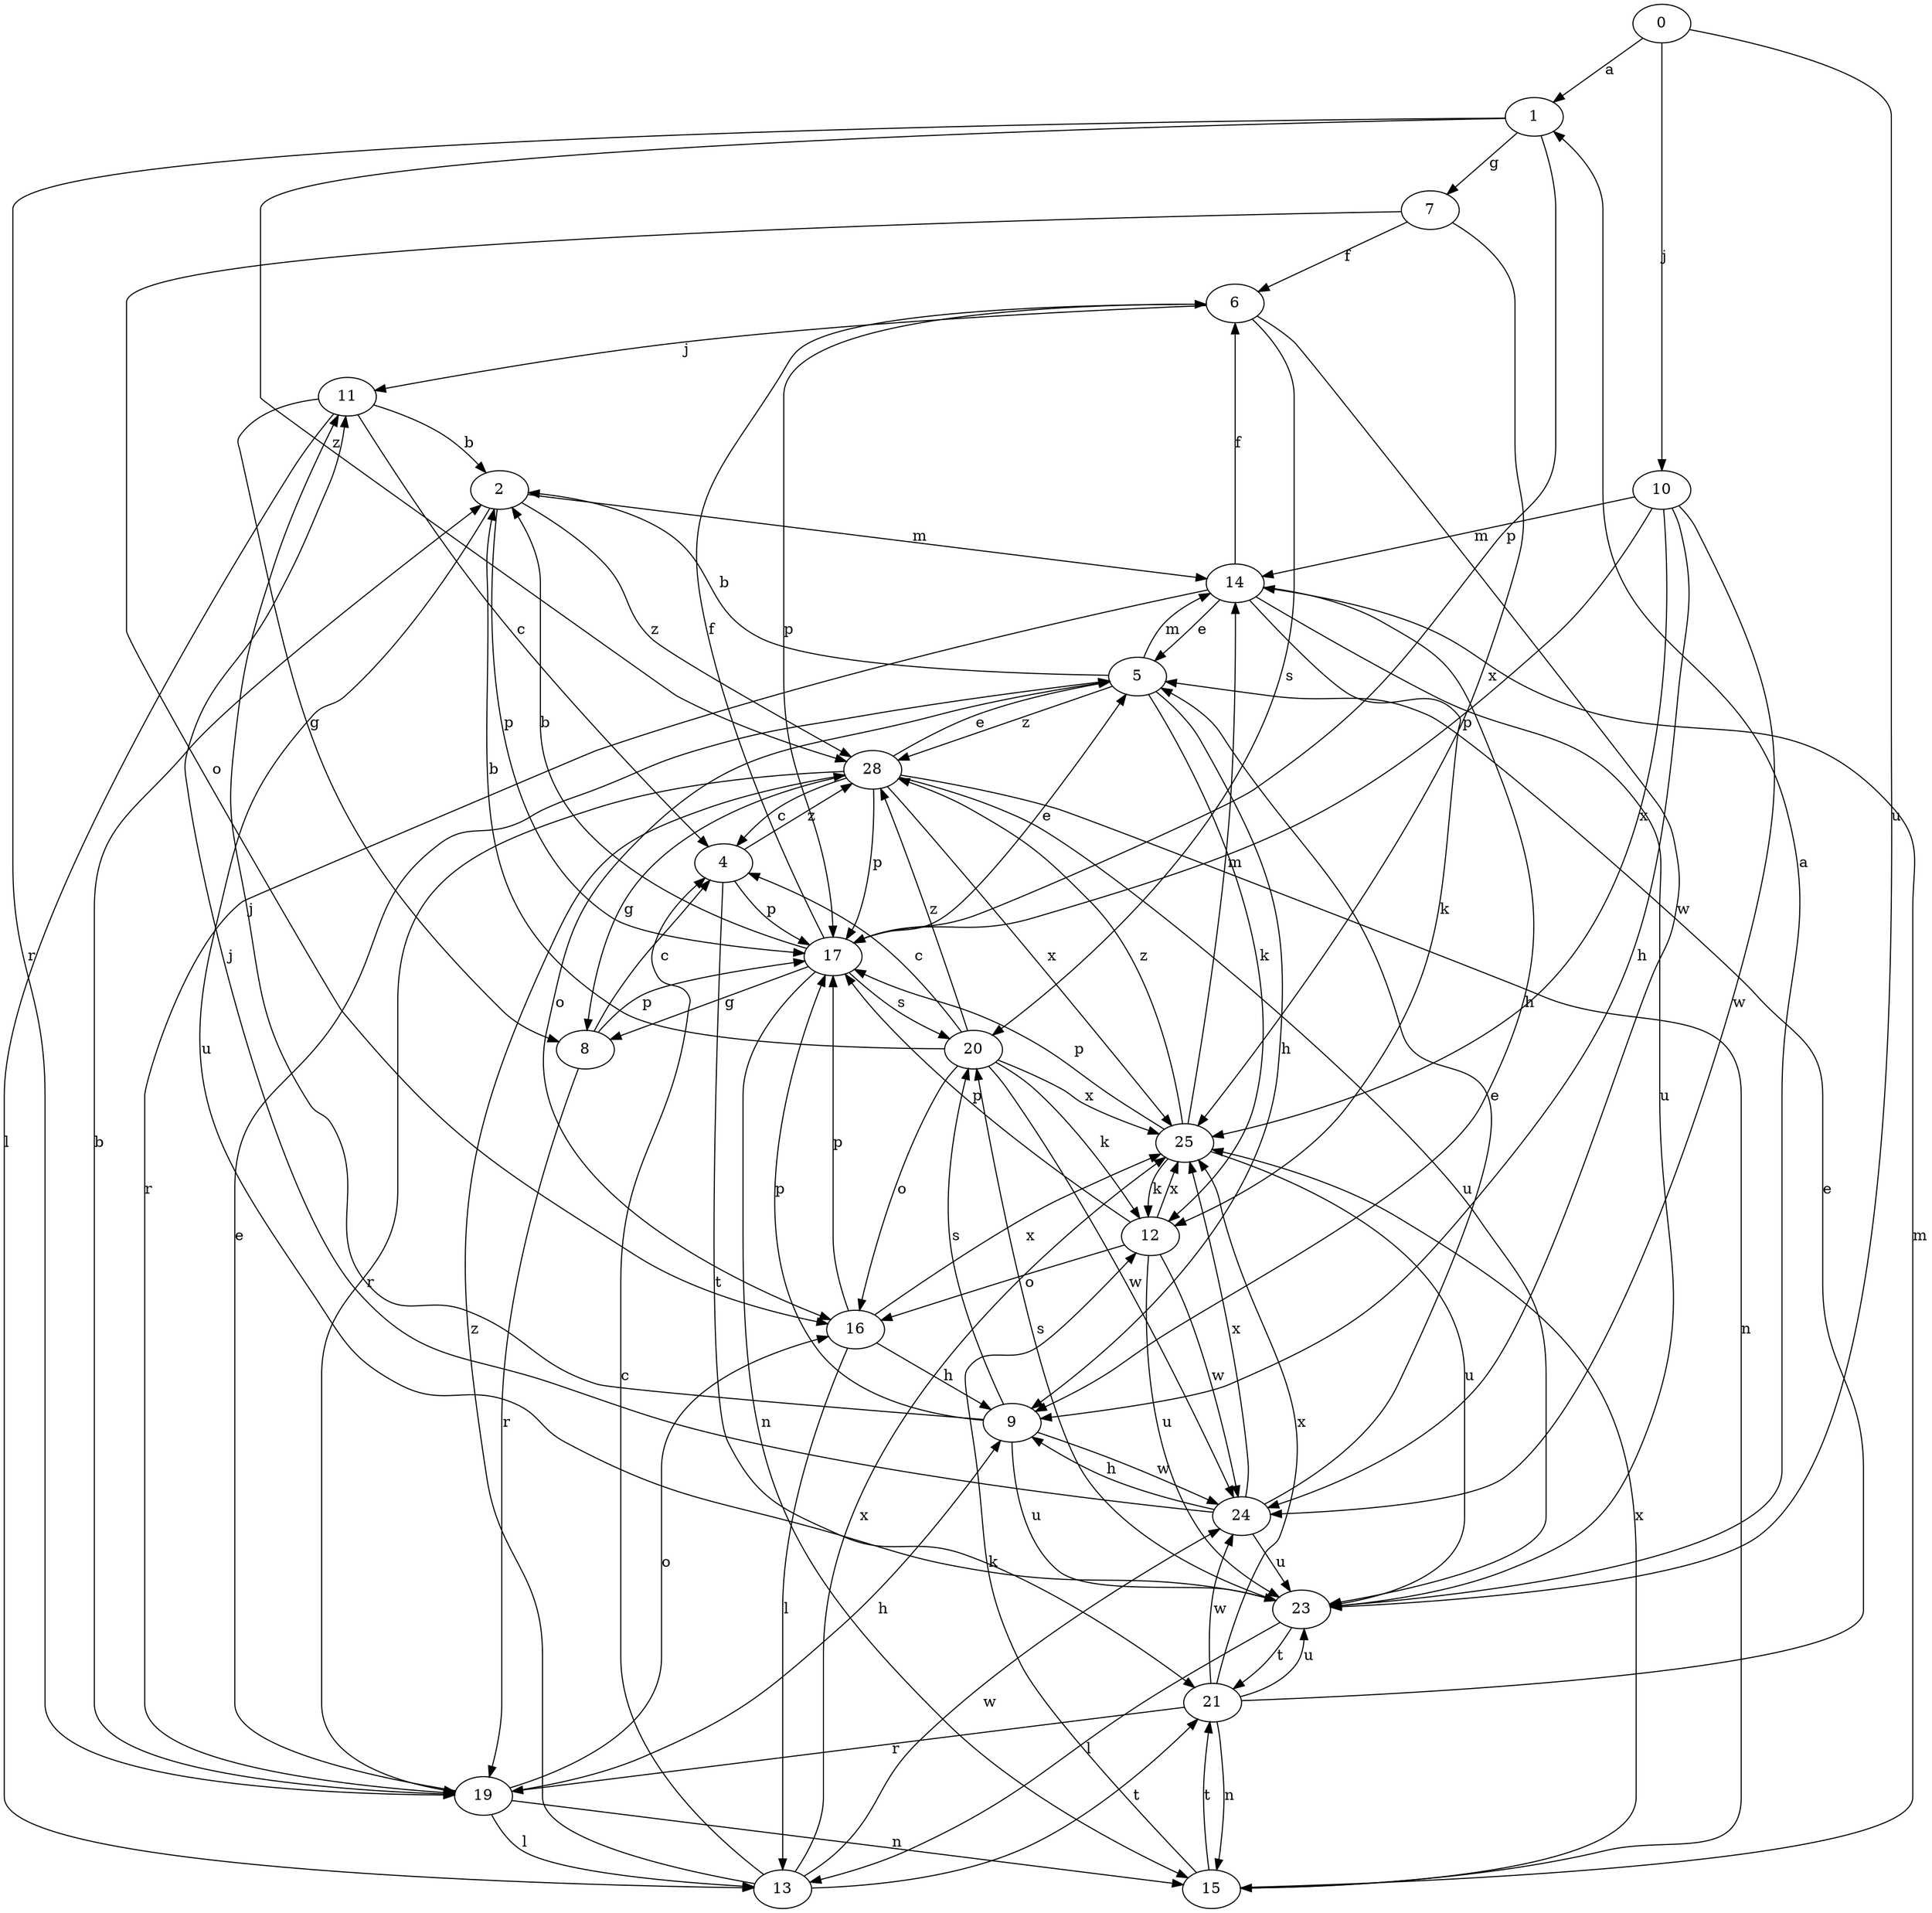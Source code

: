 strict digraph  {
0;
1;
2;
4;
5;
6;
7;
8;
9;
10;
11;
12;
13;
14;
15;
16;
17;
19;
20;
21;
23;
24;
25;
28;
0 -> 1  [label=a];
0 -> 10  [label=j];
0 -> 23  [label=u];
1 -> 7  [label=g];
1 -> 17  [label=p];
1 -> 19  [label=r];
1 -> 28  [label=z];
2 -> 14  [label=m];
2 -> 17  [label=p];
2 -> 23  [label=u];
2 -> 28  [label=z];
4 -> 17  [label=p];
4 -> 21  [label=t];
4 -> 28  [label=z];
5 -> 2  [label=b];
5 -> 9  [label=h];
5 -> 12  [label=k];
5 -> 14  [label=m];
5 -> 16  [label=o];
5 -> 28  [label=z];
6 -> 11  [label=j];
6 -> 17  [label=p];
6 -> 20  [label=s];
6 -> 24  [label=w];
7 -> 6  [label=f];
7 -> 16  [label=o];
7 -> 25  [label=x];
8 -> 4  [label=c];
8 -> 17  [label=p];
8 -> 19  [label=r];
9 -> 11  [label=j];
9 -> 17  [label=p];
9 -> 20  [label=s];
9 -> 23  [label=u];
9 -> 24  [label=w];
10 -> 9  [label=h];
10 -> 14  [label=m];
10 -> 17  [label=p];
10 -> 24  [label=w];
10 -> 25  [label=x];
11 -> 2  [label=b];
11 -> 4  [label=c];
11 -> 8  [label=g];
11 -> 13  [label=l];
12 -> 16  [label=o];
12 -> 17  [label=p];
12 -> 23  [label=u];
12 -> 24  [label=w];
12 -> 25  [label=x];
13 -> 4  [label=c];
13 -> 21  [label=t];
13 -> 24  [label=w];
13 -> 25  [label=x];
13 -> 28  [label=z];
14 -> 5  [label=e];
14 -> 6  [label=f];
14 -> 9  [label=h];
14 -> 12  [label=k];
14 -> 19  [label=r];
14 -> 23  [label=u];
15 -> 12  [label=k];
15 -> 14  [label=m];
15 -> 21  [label=t];
15 -> 25  [label=x];
16 -> 9  [label=h];
16 -> 13  [label=l];
16 -> 17  [label=p];
16 -> 25  [label=x];
17 -> 2  [label=b];
17 -> 5  [label=e];
17 -> 6  [label=f];
17 -> 8  [label=g];
17 -> 15  [label=n];
17 -> 20  [label=s];
19 -> 2  [label=b];
19 -> 5  [label=e];
19 -> 9  [label=h];
19 -> 13  [label=l];
19 -> 15  [label=n];
19 -> 16  [label=o];
20 -> 2  [label=b];
20 -> 4  [label=c];
20 -> 12  [label=k];
20 -> 16  [label=o];
20 -> 24  [label=w];
20 -> 25  [label=x];
20 -> 28  [label=z];
21 -> 5  [label=e];
21 -> 15  [label=n];
21 -> 19  [label=r];
21 -> 23  [label=u];
21 -> 24  [label=w];
21 -> 25  [label=x];
23 -> 1  [label=a];
23 -> 13  [label=l];
23 -> 20  [label=s];
23 -> 21  [label=t];
24 -> 5  [label=e];
24 -> 9  [label=h];
24 -> 11  [label=j];
24 -> 23  [label=u];
24 -> 25  [label=x];
25 -> 12  [label=k];
25 -> 14  [label=m];
25 -> 17  [label=p];
25 -> 23  [label=u];
25 -> 28  [label=z];
28 -> 4  [label=c];
28 -> 5  [label=e];
28 -> 8  [label=g];
28 -> 15  [label=n];
28 -> 17  [label=p];
28 -> 19  [label=r];
28 -> 23  [label=u];
28 -> 25  [label=x];
}
